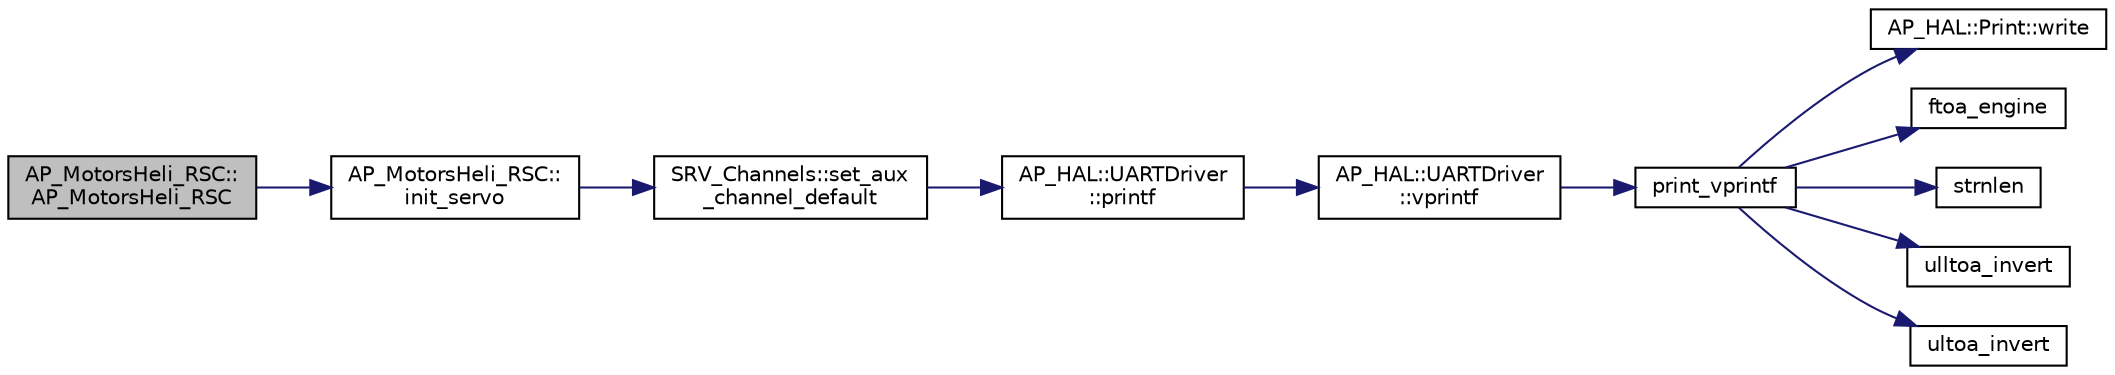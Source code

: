 digraph "AP_MotorsHeli_RSC::AP_MotorsHeli_RSC"
{
 // INTERACTIVE_SVG=YES
  edge [fontname="Helvetica",fontsize="10",labelfontname="Helvetica",labelfontsize="10"];
  node [fontname="Helvetica",fontsize="10",shape=record];
  rankdir="LR";
  Node1 [label="AP_MotorsHeli_RSC::\lAP_MotorsHeli_RSC",height=0.2,width=0.4,color="black", fillcolor="grey75", style="filled", fontcolor="black"];
  Node1 -> Node2 [color="midnightblue",fontsize="10",style="solid",fontname="Helvetica"];
  Node2 [label="AP_MotorsHeli_RSC::\linit_servo",height=0.2,width=0.4,color="black", fillcolor="white", style="filled",URL="$classAP__MotorsHeli__RSC.html#aeb6143de2bc88e0540acd68349f61c73"];
  Node2 -> Node3 [color="midnightblue",fontsize="10",style="solid",fontname="Helvetica"];
  Node3 [label="SRV_Channels::set_aux\l_channel_default",height=0.2,width=0.4,color="black", fillcolor="white", style="filled",URL="$classSRV__Channels.html#a97577ca02c12e3b851cd5d563d32b640"];
  Node3 -> Node4 [color="midnightblue",fontsize="10",style="solid",fontname="Helvetica"];
  Node4 [label="AP_HAL::UARTDriver\l::printf",height=0.2,width=0.4,color="black", fillcolor="white", style="filled",URL="$classAP__HAL_1_1UARTDriver.html#a6ceedc792594e59fc7d80b39a435f027"];
  Node4 -> Node5 [color="midnightblue",fontsize="10",style="solid",fontname="Helvetica"];
  Node5 [label="AP_HAL::UARTDriver\l::vprintf",height=0.2,width=0.4,color="black", fillcolor="white", style="filled",URL="$classAP__HAL_1_1UARTDriver.html#aa8abfb6d6641299472c29ac1edde559f"];
  Node5 -> Node6 [color="midnightblue",fontsize="10",style="solid",fontname="Helvetica"];
  Node6 [label="print_vprintf",height=0.2,width=0.4,color="black", fillcolor="white", style="filled",URL="$print__vprintf_8cpp.html#a1534eaeab54696df96975b56d9f49212"];
  Node6 -> Node7 [color="midnightblue",fontsize="10",style="solid",fontname="Helvetica"];
  Node7 [label="AP_HAL::Print::write",height=0.2,width=0.4,color="black", fillcolor="white", style="filled",URL="$classAP__HAL_1_1Print.html#acc65391952a43334f8f5c9bef341f501"];
  Node6 -> Node8 [color="midnightblue",fontsize="10",style="solid",fontname="Helvetica"];
  Node8 [label="ftoa_engine",height=0.2,width=0.4,color="black", fillcolor="white", style="filled",URL="$ftoa__engine_8cpp.html#a1c28234da8f20b43c85890d4bb452947"];
  Node6 -> Node9 [color="midnightblue",fontsize="10",style="solid",fontname="Helvetica"];
  Node9 [label="strnlen",height=0.2,width=0.4,color="black", fillcolor="white", style="filled",URL="$replace_8cpp.html#a880bcc7b85a09e6254691bebd5344b51"];
  Node6 -> Node10 [color="midnightblue",fontsize="10",style="solid",fontname="Helvetica"];
  Node10 [label="ulltoa_invert",height=0.2,width=0.4,color="black", fillcolor="white", style="filled",URL="$utoa__invert_8cpp.html#a34926f552460b47c414ec4d83b32815c"];
  Node6 -> Node11 [color="midnightblue",fontsize="10",style="solid",fontname="Helvetica"];
  Node11 [label="ultoa_invert",height=0.2,width=0.4,color="black", fillcolor="white", style="filled",URL="$utoa__invert_8cpp.html#a5d99bba8e697c1e11da489d88fca8559"];
}
